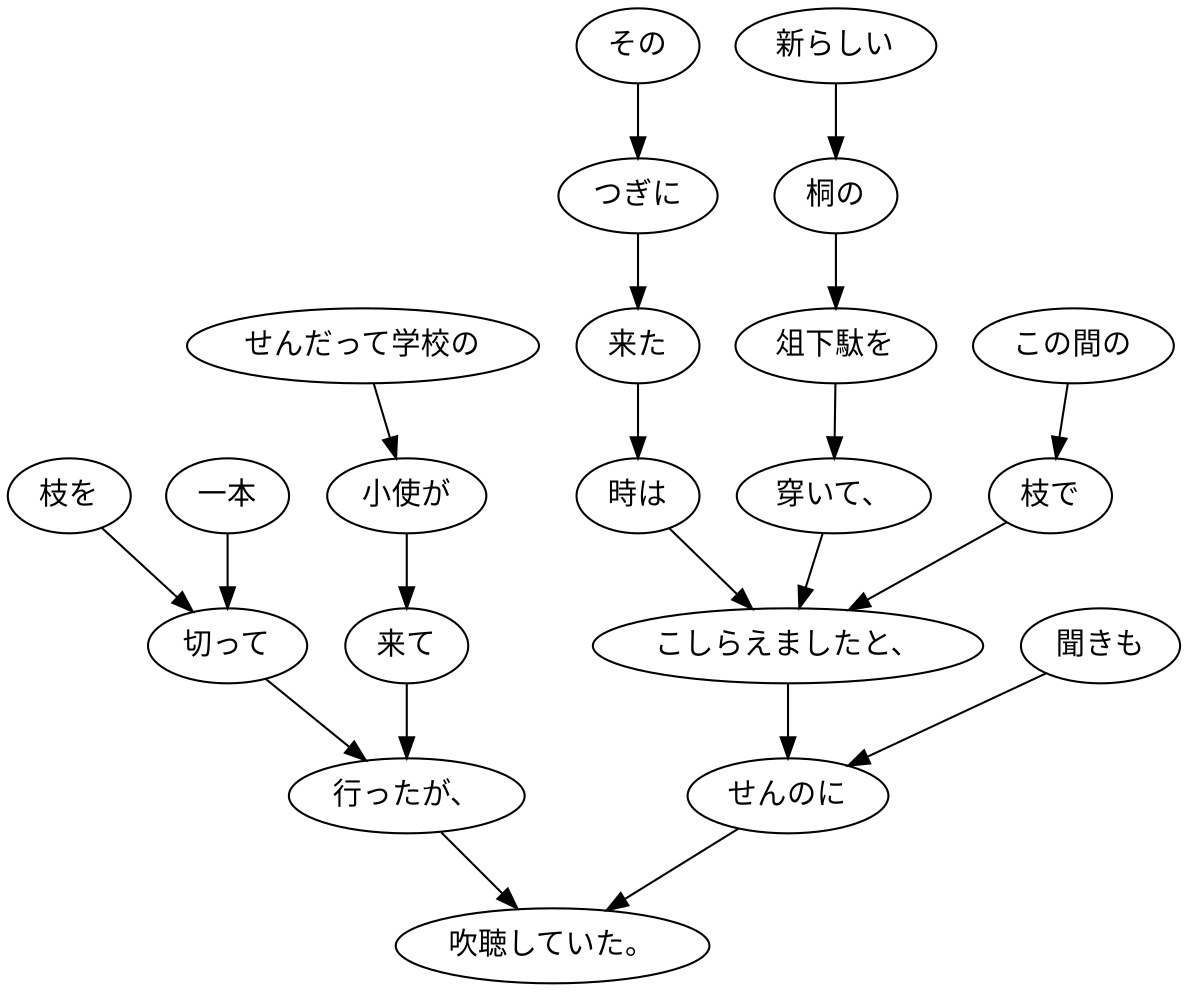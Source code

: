 digraph graph4682 {
	node0 [label="せんだって学校の"];
	node1 [label="小使が"];
	node2 [label="来て"];
	node3 [label="枝を"];
	node4 [label="一本"];
	node5 [label="切って"];
	node6 [label="行ったが、"];
	node7 [label="その"];
	node8 [label="つぎに"];
	node9 [label="来た"];
	node10 [label="時は"];
	node11 [label="新らしい"];
	node12 [label="桐の"];
	node13 [label="俎下駄を"];
	node14 [label="穿いて、"];
	node15 [label="この間の"];
	node16 [label="枝で"];
	node17 [label="こしらえましたと、"];
	node18 [label="聞きも"];
	node19 [label="せんのに"];
	node20 [label="吹聴していた。"];
	node0 -> node1;
	node1 -> node2;
	node2 -> node6;
	node3 -> node5;
	node4 -> node5;
	node5 -> node6;
	node6 -> node20;
	node7 -> node8;
	node8 -> node9;
	node9 -> node10;
	node10 -> node17;
	node11 -> node12;
	node12 -> node13;
	node13 -> node14;
	node14 -> node17;
	node15 -> node16;
	node16 -> node17;
	node17 -> node19;
	node18 -> node19;
	node19 -> node20;
}

